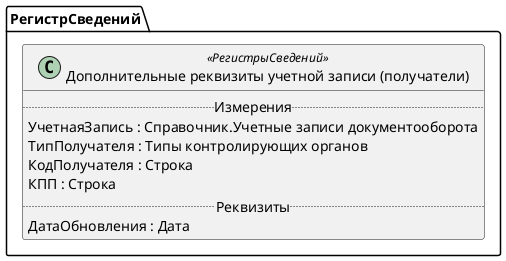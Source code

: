﻿@startuml ДополнительныеРеквизитыУчетнойЗаписиПолучатели
'!include templates.wsd
'..\include templates.wsd
class РегистрСведений.ДополнительныеРеквизитыУчетнойЗаписиПолучатели as "Дополнительные реквизиты учетной записи (получатели)" <<РегистрыСведений>>
{
..Измерения..
УчетнаяЗапись : Справочник.Учетные записи документооборота
ТипПолучателя : Типы контролирующих органов
КодПолучателя : Строка
КПП : Строка
..Реквизиты..
ДатаОбновления : Дата
}
@enduml
